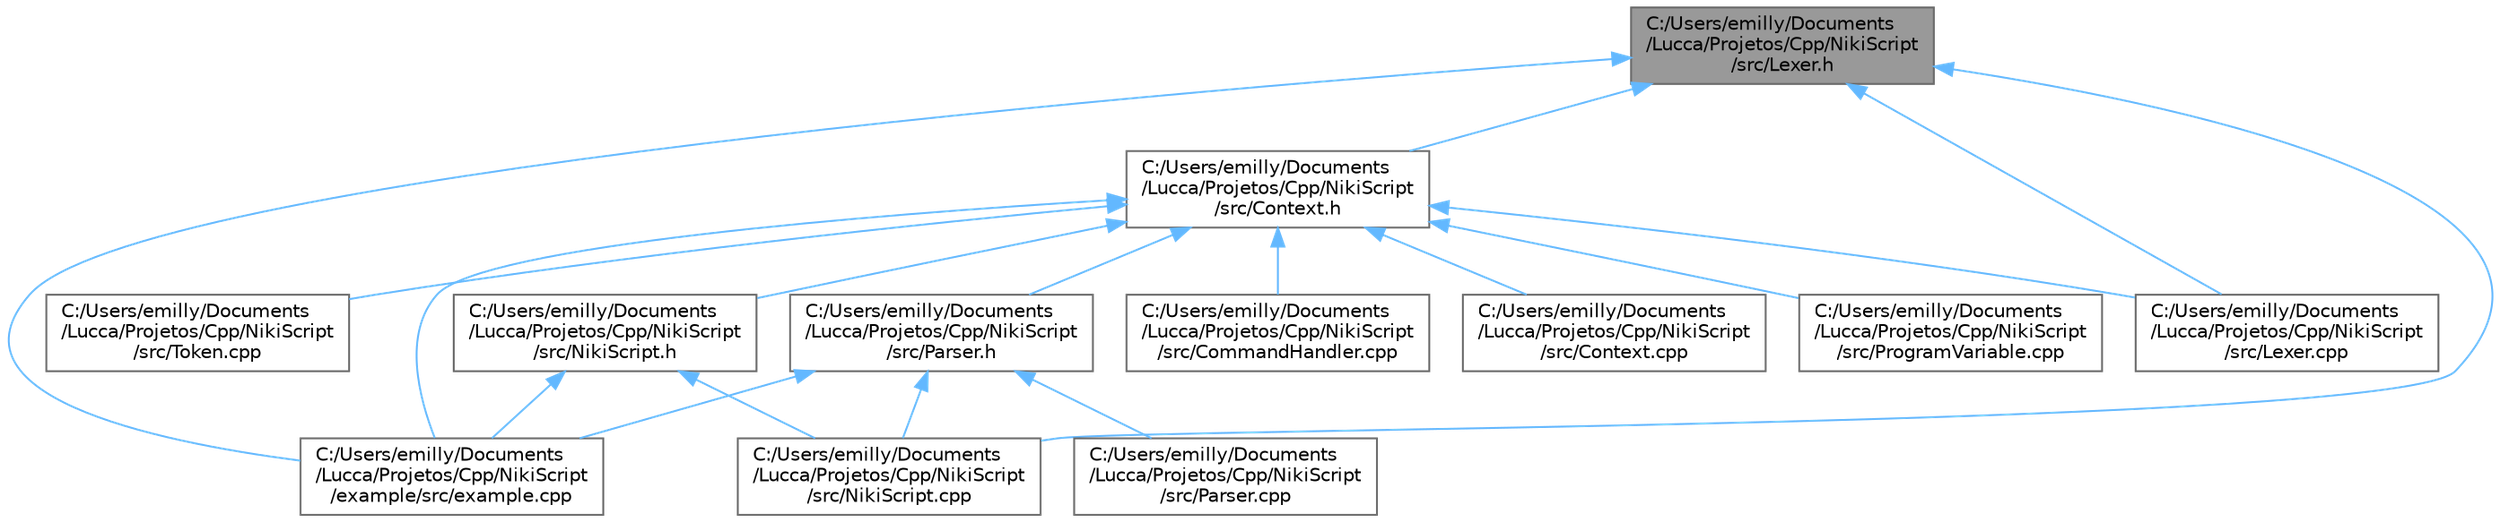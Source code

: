 digraph "C:/Users/emilly/Documents/Lucca/Projetos/Cpp/NikiScript/src/Lexer.h"
{
 // LATEX_PDF_SIZE
  bgcolor="transparent";
  edge [fontname=Helvetica,fontsize=10,labelfontname=Helvetica,labelfontsize=10];
  node [fontname=Helvetica,fontsize=10,shape=box,height=0.2,width=0.4];
  Node1 [id="Node000001",label="C:/Users/emilly/Documents\l/Lucca/Projetos/Cpp/NikiScript\l/src/Lexer.h",height=0.2,width=0.4,color="gray40", fillcolor="grey60", style="filled", fontcolor="black",tooltip=" "];
  Node1 -> Node2 [id="edge1_Node000001_Node000002",dir="back",color="steelblue1",style="solid",tooltip=" "];
  Node2 [id="Node000002",label="C:/Users/emilly/Documents\l/Lucca/Projetos/Cpp/NikiScript\l/example/src/example.cpp",height=0.2,width=0.4,color="grey40", fillcolor="white", style="filled",URL="$example_8cpp.html",tooltip=" "];
  Node1 -> Node3 [id="edge2_Node000001_Node000003",dir="back",color="steelblue1",style="solid",tooltip=" "];
  Node3 [id="Node000003",label="C:/Users/emilly/Documents\l/Lucca/Projetos/Cpp/NikiScript\l/src/Context.h",height=0.2,width=0.4,color="grey40", fillcolor="white", style="filled",URL="$_context_8h.html",tooltip=" "];
  Node3 -> Node2 [id="edge3_Node000003_Node000002",dir="back",color="steelblue1",style="solid",tooltip=" "];
  Node3 -> Node4 [id="edge4_Node000003_Node000004",dir="back",color="steelblue1",style="solid",tooltip=" "];
  Node4 [id="Node000004",label="C:/Users/emilly/Documents\l/Lucca/Projetos/Cpp/NikiScript\l/src/CommandHandler.cpp",height=0.2,width=0.4,color="grey40", fillcolor="white", style="filled",URL="$_command_handler_8cpp.html",tooltip=" "];
  Node3 -> Node5 [id="edge5_Node000003_Node000005",dir="back",color="steelblue1",style="solid",tooltip=" "];
  Node5 [id="Node000005",label="C:/Users/emilly/Documents\l/Lucca/Projetos/Cpp/NikiScript\l/src/Context.cpp",height=0.2,width=0.4,color="grey40", fillcolor="white", style="filled",URL="$_context_8cpp.html",tooltip=" "];
  Node3 -> Node6 [id="edge6_Node000003_Node000006",dir="back",color="steelblue1",style="solid",tooltip=" "];
  Node6 [id="Node000006",label="C:/Users/emilly/Documents\l/Lucca/Projetos/Cpp/NikiScript\l/src/Lexer.cpp",height=0.2,width=0.4,color="grey40", fillcolor="white", style="filled",URL="$_lexer_8cpp.html",tooltip=" "];
  Node3 -> Node7 [id="edge7_Node000003_Node000007",dir="back",color="steelblue1",style="solid",tooltip=" "];
  Node7 [id="Node000007",label="C:/Users/emilly/Documents\l/Lucca/Projetos/Cpp/NikiScript\l/src/NikiScript.h",height=0.2,width=0.4,color="grey40", fillcolor="white", style="filled",URL="$_niki_script_8h.html",tooltip=" "];
  Node7 -> Node2 [id="edge8_Node000007_Node000002",dir="back",color="steelblue1",style="solid",tooltip=" "];
  Node7 -> Node8 [id="edge9_Node000007_Node000008",dir="back",color="steelblue1",style="solid",tooltip=" "];
  Node8 [id="Node000008",label="C:/Users/emilly/Documents\l/Lucca/Projetos/Cpp/NikiScript\l/src/NikiScript.cpp",height=0.2,width=0.4,color="grey40", fillcolor="white", style="filled",URL="$_niki_script_8cpp.html",tooltip=" "];
  Node3 -> Node9 [id="edge10_Node000003_Node000009",dir="back",color="steelblue1",style="solid",tooltip=" "];
  Node9 [id="Node000009",label="C:/Users/emilly/Documents\l/Lucca/Projetos/Cpp/NikiScript\l/src/Parser.h",height=0.2,width=0.4,color="grey40", fillcolor="white", style="filled",URL="$_parser_8h.html",tooltip=" "];
  Node9 -> Node2 [id="edge11_Node000009_Node000002",dir="back",color="steelblue1",style="solid",tooltip=" "];
  Node9 -> Node8 [id="edge12_Node000009_Node000008",dir="back",color="steelblue1",style="solid",tooltip=" "];
  Node9 -> Node10 [id="edge13_Node000009_Node000010",dir="back",color="steelblue1",style="solid",tooltip=" "];
  Node10 [id="Node000010",label="C:/Users/emilly/Documents\l/Lucca/Projetos/Cpp/NikiScript\l/src/Parser.cpp",height=0.2,width=0.4,color="grey40", fillcolor="white", style="filled",URL="$_parser_8cpp.html",tooltip=" "];
  Node3 -> Node11 [id="edge14_Node000003_Node000011",dir="back",color="steelblue1",style="solid",tooltip=" "];
  Node11 [id="Node000011",label="C:/Users/emilly/Documents\l/Lucca/Projetos/Cpp/NikiScript\l/src/ProgramVariable.cpp",height=0.2,width=0.4,color="grey40", fillcolor="white", style="filled",URL="$_program_variable_8cpp.html",tooltip=" "];
  Node3 -> Node12 [id="edge15_Node000003_Node000012",dir="back",color="steelblue1",style="solid",tooltip=" "];
  Node12 [id="Node000012",label="C:/Users/emilly/Documents\l/Lucca/Projetos/Cpp/NikiScript\l/src/Token.cpp",height=0.2,width=0.4,color="grey40", fillcolor="white", style="filled",URL="$_token_8cpp.html",tooltip=" "];
  Node1 -> Node6 [id="edge16_Node000001_Node000006",dir="back",color="steelblue1",style="solid",tooltip=" "];
  Node1 -> Node8 [id="edge17_Node000001_Node000008",dir="back",color="steelblue1",style="solid",tooltip=" "];
}
